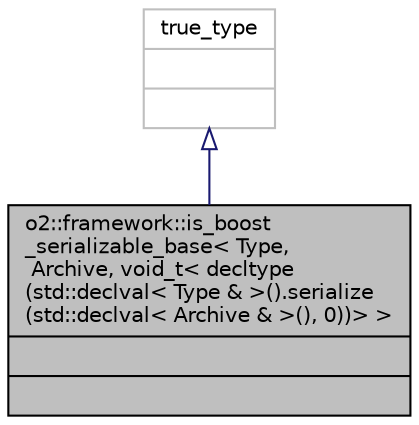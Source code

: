 digraph "o2::framework::is_boost_serializable_base&lt; Type, Archive, void_t&lt; decltype(std::declval&lt; Type &amp; &gt;().serialize(std::declval&lt; Archive &amp; &gt;(), 0))&gt; &gt;"
{
 // INTERACTIVE_SVG=YES
  bgcolor="transparent";
  edge [fontname="Helvetica",fontsize="10",labelfontname="Helvetica",labelfontsize="10"];
  node [fontname="Helvetica",fontsize="10",shape=record];
  Node1 [label="{o2::framework::is_boost\l_serializable_base\< Type,\l Archive, void_t\< decltype\l(std::declval\< Type & \>().serialize\l(std::declval\< Archive & \>(), 0))\> \>\n||}",height=0.2,width=0.4,color="black", fillcolor="grey75", style="filled" fontcolor="black"];
  Node2 -> Node1 [dir="back",color="midnightblue",fontsize="10",style="solid",arrowtail="onormal",fontname="Helvetica"];
  Node2 [label="{true_type\n||}",height=0.2,width=0.4,color="grey75"];
}
